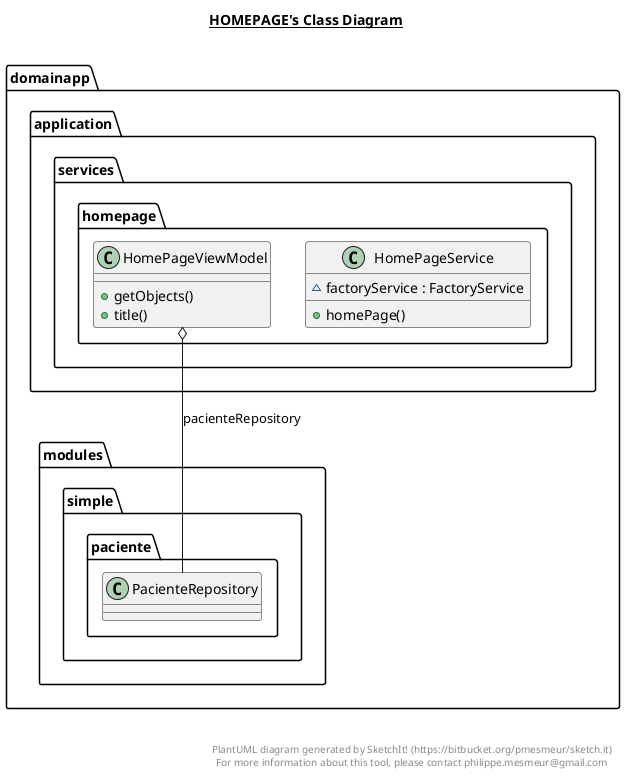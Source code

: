 @startuml

title __HOMEPAGE's Class Diagram__\n

  namespace domainapp.application {
    namespace services.homepage {
      class domainapp.application.services.homepage.HomePageService {
          ~ factoryService : FactoryService
          + homePage()
      }
    }
  }
  

  namespace domainapp.application {
    namespace services.homepage {
      class domainapp.application.services.homepage.HomePageViewModel {
          + getObjects()
          + title()
      }
    }
  }
  

  domainapp.application.services.homepage.HomePageViewModel o-- domainapp.modules.simple.paciente.PacienteRepository : pacienteRepository


right footer


PlantUML diagram generated by SketchIt! (https://bitbucket.org/pmesmeur/sketch.it)
For more information about this tool, please contact philippe.mesmeur@gmail.com
endfooter

@enduml
